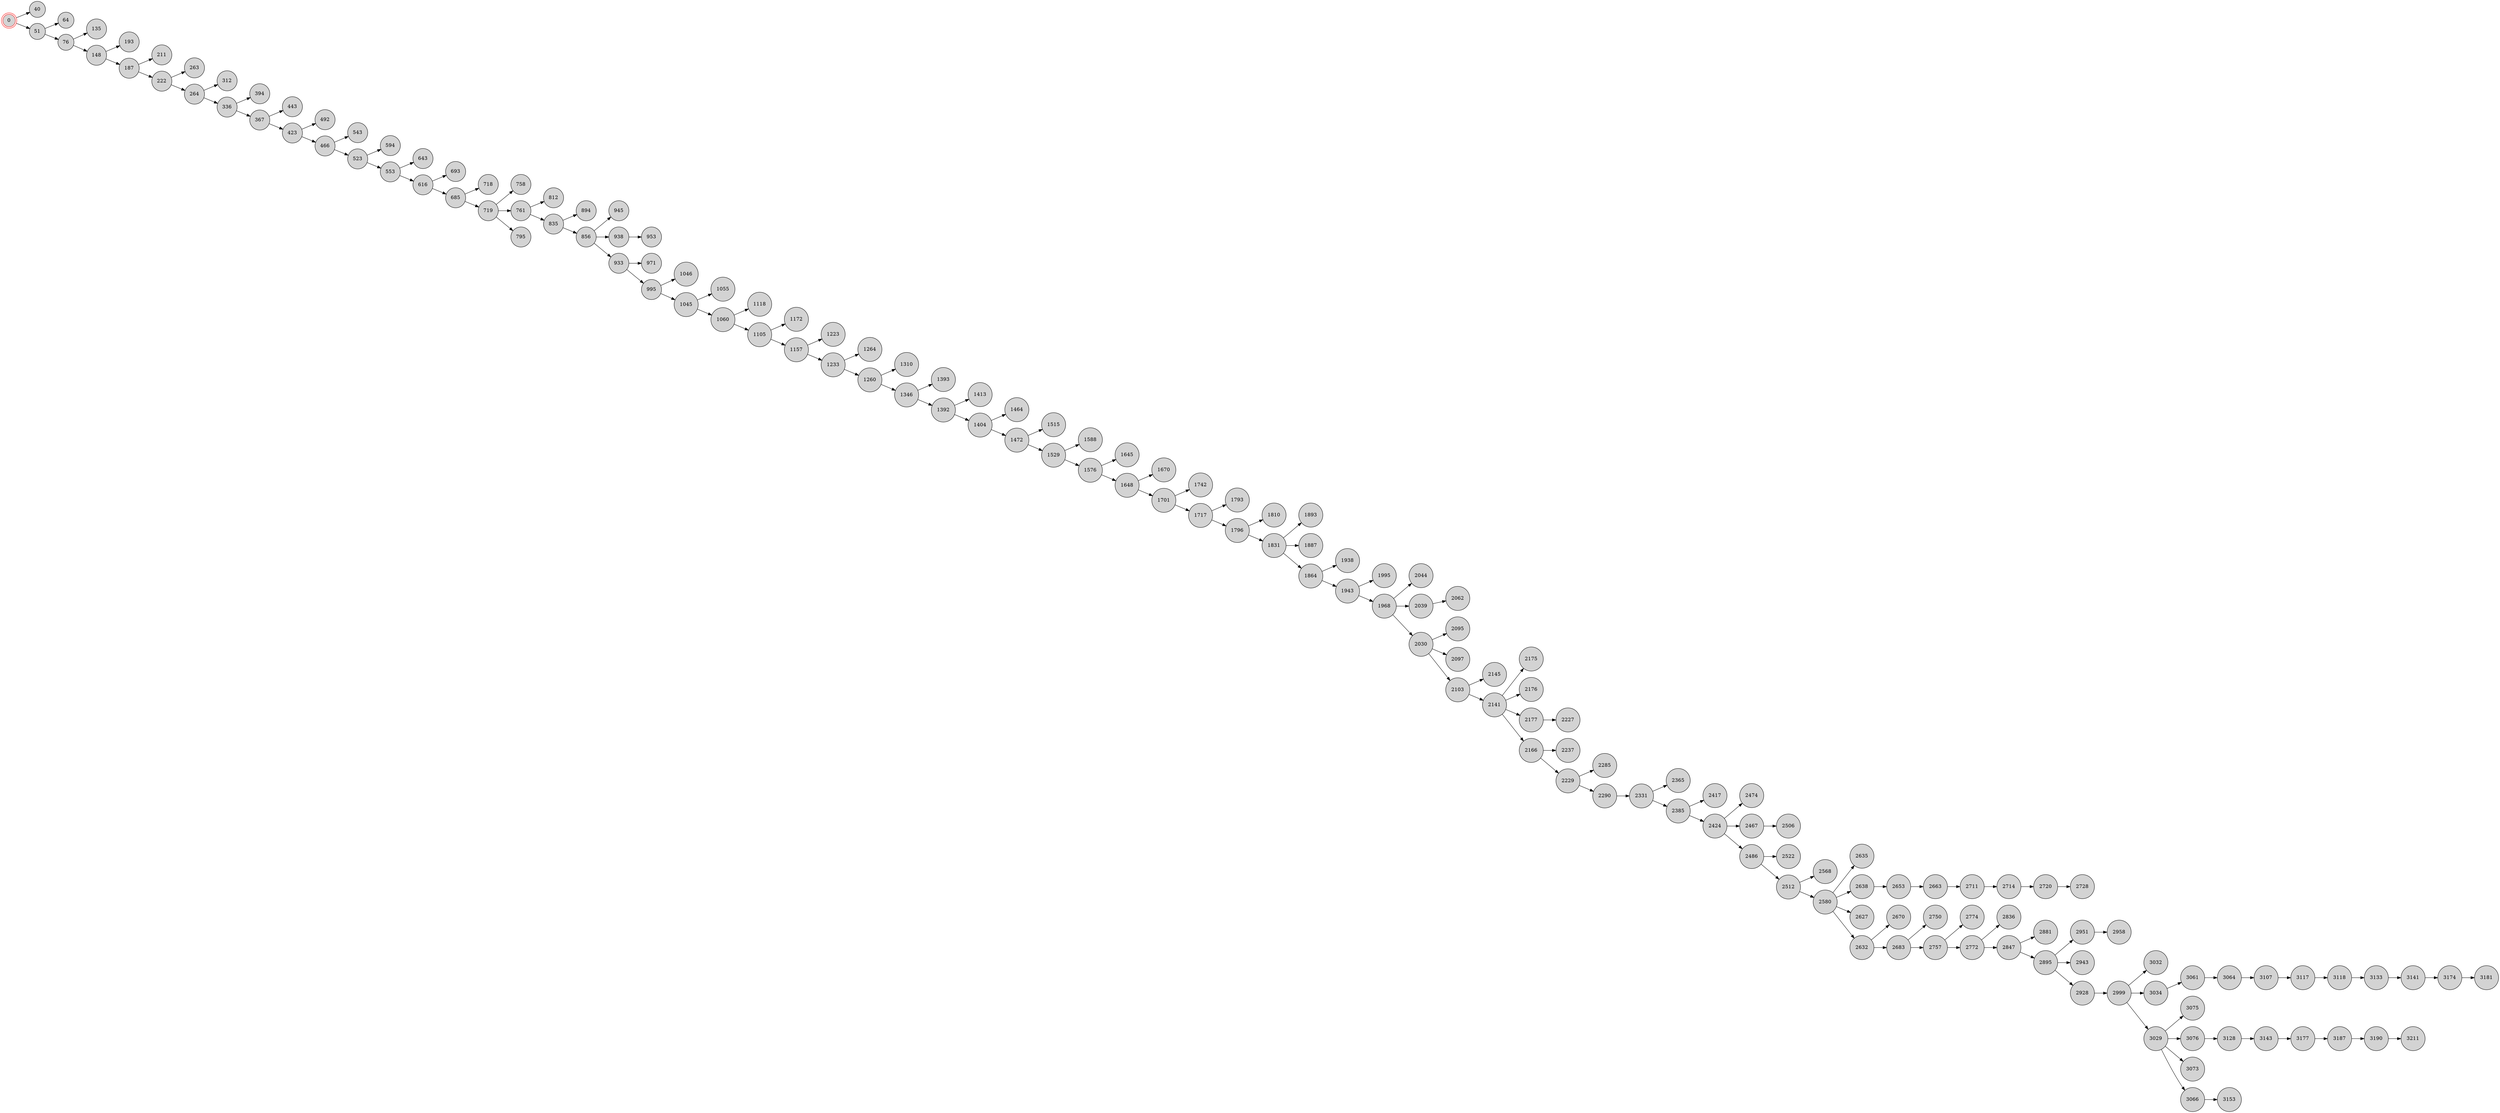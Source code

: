digraph BlockchainTree {
    rankdir=LR;
    node [shape=circle, style=filled, fillcolor=lightgray];

    0 [shape=doublecircle, color=red];
    0 -> 40;
    0 -> 51;
    51 -> 64;
    51 -> 76;
    76 -> 135;
    76 -> 148;
    148 -> 193;
    148 -> 187;
    187 -> 211;
    187 -> 222;
    222 -> 263;
    222 -> 264;
    264 -> 312;
    264 -> 336;
    336 -> 394;
    336 -> 367;
    367 -> 443;
    367 -> 423;
    423 -> 492;
    423 -> 466;
    466 -> 543;
    466 -> 523;
    523 -> 594;
    523 -> 553;
    553 -> 643;
    553 -> 616;
    616 -> 693;
    616 -> 685;
    685 -> 718;
    685 -> 719;
    719 -> 758;
    719 -> 761;
    761 -> 812;
    719 -> 795;
    761 -> 835;
    835 -> 894;
    835 -> 856;
    856 -> 945;
    856 -> 938;
    938 -> 953;
    856 -> 933;
    933 -> 971;
    933 -> 995;
    995 -> 1046;
    995 -> 1045;
    1045 -> 1055;
    1045 -> 1060;
    1060 -> 1118;
    1060 -> 1105;
    1105 -> 1172;
    1105 -> 1157;
    1157 -> 1223;
    1157 -> 1233;
    1233 -> 1264;
    1233 -> 1260;
    1260 -> 1310;
    1260 -> 1346;
    1346 -> 1393;
    1346 -> 1392;
    1392 -> 1413;
    1392 -> 1404;
    1404 -> 1464;
    1404 -> 1472;
    1472 -> 1515;
    1472 -> 1529;
    1529 -> 1588;
    1529 -> 1576;
    1576 -> 1645;
    1576 -> 1648;
    1648 -> 1670;
    1648 -> 1701;
    1701 -> 1742;
    1701 -> 1717;
    1717 -> 1793;
    1717 -> 1796;
    1796 -> 1810;
    1796 -> 1831;
    1831 -> 1893;
    1831 -> 1887;
    1831 -> 1864;
    1864 -> 1938;
    1864 -> 1943;
    1943 -> 1995;
    1943 -> 1968;
    1968 -> 2044;
    1968 -> 2039;
    1968 -> 2030;
    2030 -> 2095;
    2030 -> 2097;
    2039 -> 2062;
    2030 -> 2103;
    2103 -> 2145;
    2103 -> 2141;
    2141 -> 2175;
    2141 -> 2176;
    2141 -> 2177;
    2141 -> 2166;
    2166 -> 2237;
    2177 -> 2227;
    2166 -> 2229;
    2229 -> 2285;
    2229 -> 2290;
    2290 -> 2331;
    2331 -> 2365;
    2331 -> 2385;
    2385 -> 2417;
    2385 -> 2424;
    2424 -> 2474;
    2424 -> 2467;
    2467 -> 2506;
    2424 -> 2486;
    2486 -> 2522;
    2486 -> 2512;
    2512 -> 2568;
    2512 -> 2580;
    2580 -> 2635;
    2580 -> 2638;
    2580 -> 2627;
    2638 -> 2653;
    2580 -> 2632;
    2632 -> 2670;
    2653 -> 2663;
    2663 -> 2711;
    2711 -> 2714;
    2714 -> 2720;
    2632 -> 2683;
    2683 -> 2750;
    2683 -> 2757;
    2757 -> 2774;
    2757 -> 2772;
    2772 -> 2836;
    2720 -> 2728;
    2772 -> 2847;
    2847 -> 2881;
    2847 -> 2895;
    2895 -> 2951;
    2951 -> 2958;
    2895 -> 2943;
    2895 -> 2928;
    2928 -> 2999;
    2999 -> 3032;
    2999 -> 3034;
    3034 -> 3061;
    2999 -> 3029;
    3029 -> 3075;
    3061 -> 3064;
    3064 -> 3107;
    3107 -> 3117;
    3029 -> 3076;
    3117 -> 3118;
    3029 -> 3073;
    3118 -> 3133;
    3076 -> 3128;
    3029 -> 3066;
    3066 -> 3153;
    3133 -> 3141;
    3128 -> 3143;
    3141 -> 3174;
    3143 -> 3177;
    3177 -> 3187;
    3187 -> 3190;
    3190 -> 3211;
    3174 -> 3181;
}
